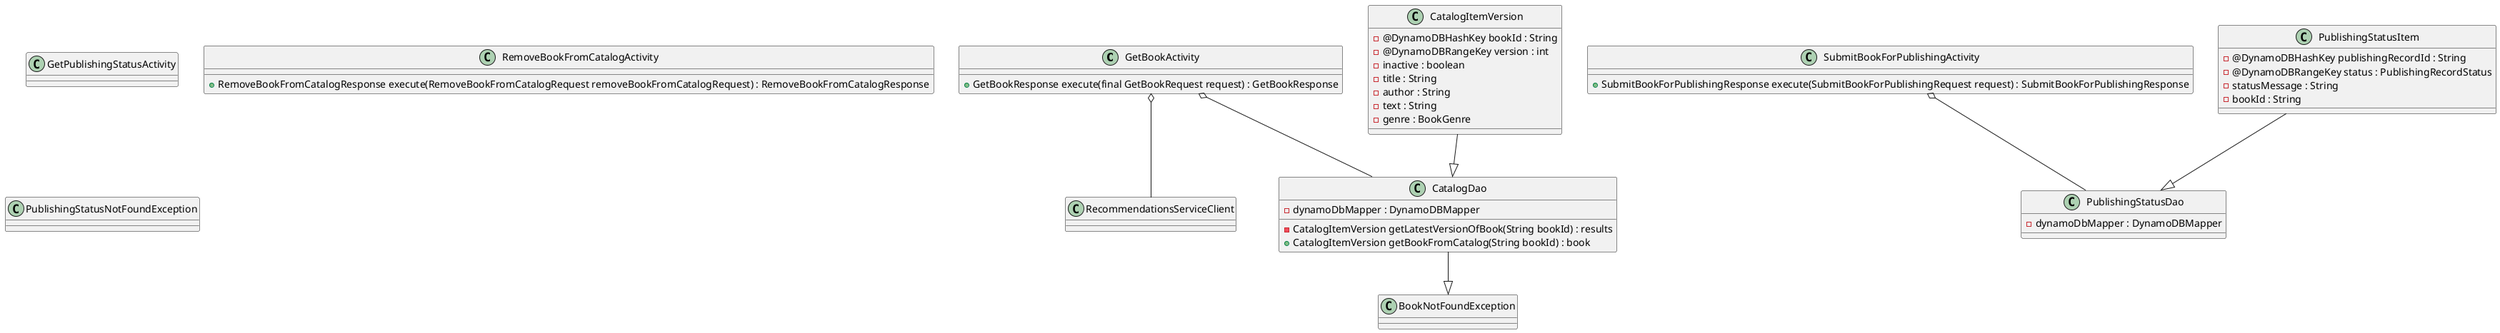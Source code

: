 PARTICIPANTS: use this file for creating the class diagram in mastery task 01
@startuml
class GetBookActivity {
+ GetBookResponse execute(final GetBookRequest request) : GetBookResponse
}

class GetPublishingStatusActivity {

}

class RemoveBookFromCatalogActivity {
+ RemoveBookFromCatalogResponse execute(RemoveBookFromCatalogRequest removeBookFromCatalogRequest) : RemoveBookFromCatalogResponse
}

class SubmitBookForPublishingActivity {
+ SubmitBookForPublishingResponse execute(SubmitBookForPublishingRequest request) : SubmitBookForPublishingResponse
}

class RecommendationsServiceClient {

}

class CatalogDao {
- dynamoDbMapper : DynamoDBMapper
- CatalogItemVersion getLatestVersionOfBook(String bookId) : results
+ CatalogItemVersion getBookFromCatalog(String bookId) : book
}

class PublishingStatusDao {
- dynamoDbMapper : DynamoDBMapper
}

class CatalogItemVersion {
- @DynamoDBHashKey bookId : String
- @DynamoDBRangeKey version : int
- inactive : boolean
- title : String
- author : String
- text : String
- genre : BookGenre
}

class PublishingStatusItem {
- @DynamoDBHashKey publishingRecordId : String
- @DynamoDBRangeKey status : PublishingRecordStatus
- statusMessage : String
- bookId : String
}

class BookNotFoundException {

}

class PublishingStatusNotFoundException {

}

CatalogItemVersion --|> CatalogDao
PublishingStatusItem --|> PublishingStatusDao
CatalogDao --|> BookNotFoundException
GetBookActivity o-- RecommendationsServiceClient
GetBookActivity o-- CatalogDao
SubmitBookForPublishingActivity o-- PublishingStatusDao

@enduml